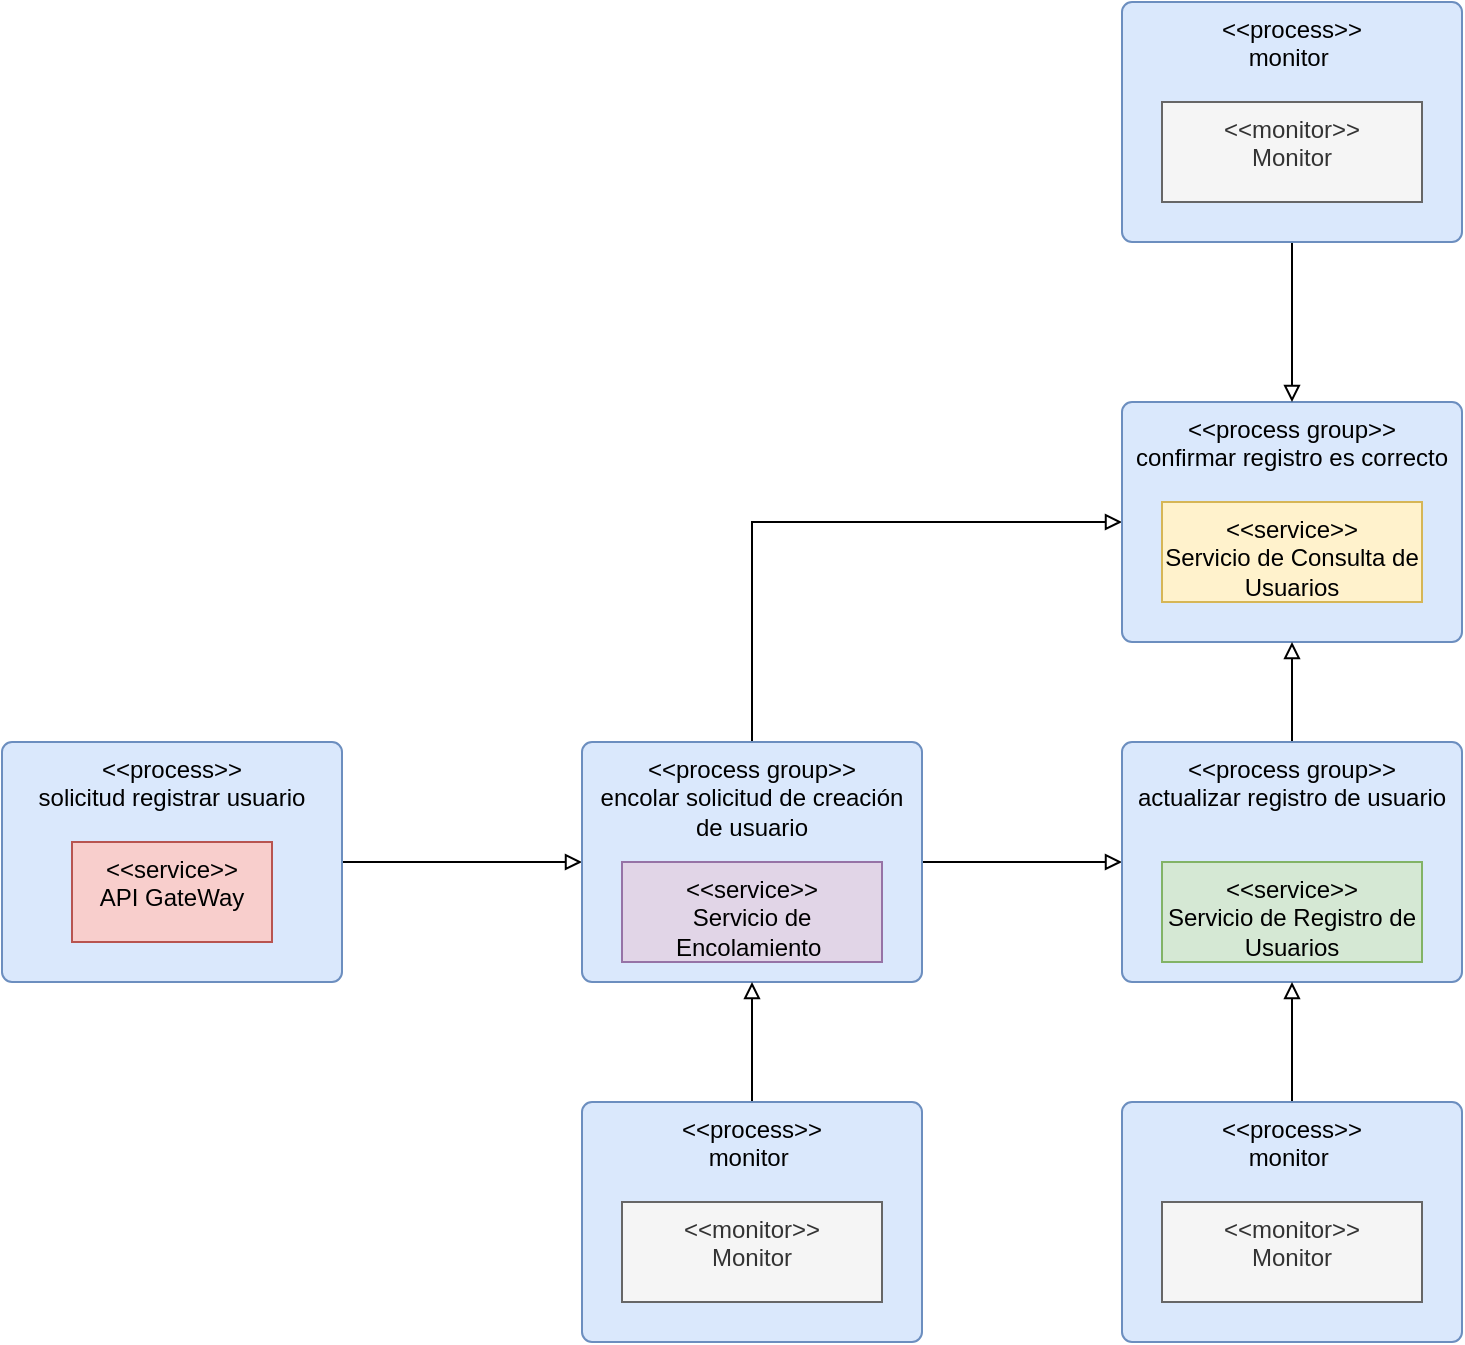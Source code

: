 <mxfile version="23.1.2" type="github" pages="2">
  <diagram name="Page-1" id="3fo4hDpq8MDJEKPzps9l">
    <mxGraphModel dx="1031" dy="769" grid="1" gridSize="10" guides="1" tooltips="1" connect="1" arrows="1" fold="1" page="1" pageScale="1" pageWidth="850" pageHeight="1100" math="0" shadow="0">
      <root>
        <mxCell id="0" />
        <mxCell id="1" parent="0" />
        <mxCell id="6HdUD3fqdedWInNd4ySQ-5" style="edgeStyle=orthogonalEdgeStyle;rounded=0;orthogonalLoop=1;jettySize=auto;html=1;endArrow=block;endFill=0;" parent="1" source="6HdUD3fqdedWInNd4ySQ-2" target="6HdUD3fqdedWInNd4ySQ-6" edge="1">
          <mxGeometry relative="1" as="geometry" />
        </mxCell>
        <mxCell id="6HdUD3fqdedWInNd4ySQ-2" value="&amp;lt;&amp;lt;process&amp;gt;&amp;gt;&lt;br&gt;solicitud registrar usuario" style="html=1;align=center;verticalAlign=top;rounded=1;absoluteArcSize=1;arcSize=10;dashed=0;whiteSpace=wrap;fillColor=#dae8fc;strokeColor=#6c8ebf;" parent="1" vertex="1">
          <mxGeometry x="40" y="470" width="170" height="120" as="geometry" />
        </mxCell>
        <mxCell id="6HdUD3fqdedWInNd4ySQ-1" value="&amp;lt;&amp;lt;service&amp;gt;&amp;gt;&lt;br&gt;API GateWay" style="html=1;dashed=0;whiteSpace=wrap;verticalAlign=top;fillColor=#f8cecc;strokeColor=#b85450;" parent="1" vertex="1">
          <mxGeometry x="75" y="520" width="100" height="50" as="geometry" />
        </mxCell>
        <mxCell id="6HdUD3fqdedWInNd4ySQ-8" style="edgeStyle=orthogonalEdgeStyle;rounded=0;orthogonalLoop=1;jettySize=auto;html=1;endArrow=none;endFill=0;startArrow=block;startFill=0;" parent="1" source="6HdUD3fqdedWInNd4ySQ-3" target="6HdUD3fqdedWInNd4ySQ-6" edge="1">
          <mxGeometry relative="1" as="geometry" />
        </mxCell>
        <mxCell id="6HdUD3fqdedWInNd4ySQ-3" value="&amp;lt;&amp;lt;process group&amp;gt;&amp;gt;&lt;br&gt;confirmar registro es correcto" style="html=1;align=center;verticalAlign=top;rounded=1;absoluteArcSize=1;arcSize=10;dashed=0;whiteSpace=wrap;fillColor=#dae8fc;strokeColor=#6c8ebf;" parent="1" vertex="1">
          <mxGeometry x="600" y="300" width="170" height="120" as="geometry" />
        </mxCell>
        <mxCell id="6HdUD3fqdedWInNd4ySQ-4" value="&amp;lt;&amp;lt;service&amp;gt;&amp;gt;&lt;br&gt;Servicio de Consulta de Usuarios" style="html=1;dashed=0;whiteSpace=wrap;verticalAlign=top;fillColor=#fff2cc;strokeColor=#d6b656;" parent="1" vertex="1">
          <mxGeometry x="620" y="350" width="130" height="50" as="geometry" />
        </mxCell>
        <mxCell id="6HdUD3fqdedWInNd4ySQ-11" style="edgeStyle=orthogonalEdgeStyle;rounded=0;orthogonalLoop=1;jettySize=auto;html=1;endArrow=block;endFill=0;" parent="1" source="6HdUD3fqdedWInNd4ySQ-6" target="6HdUD3fqdedWInNd4ySQ-9" edge="1">
          <mxGeometry relative="1" as="geometry" />
        </mxCell>
        <mxCell id="6HdUD3fqdedWInNd4ySQ-6" value="&amp;lt;&amp;lt;process group&amp;gt;&amp;gt;&lt;br&gt;encolar solicitud de creación de usuario" style="html=1;align=center;verticalAlign=top;rounded=1;absoluteArcSize=1;arcSize=10;dashed=0;whiteSpace=wrap;fillColor=#dae8fc;strokeColor=#6c8ebf;" parent="1" vertex="1">
          <mxGeometry x="330" y="470" width="170" height="120" as="geometry" />
        </mxCell>
        <mxCell id="6HdUD3fqdedWInNd4ySQ-7" value="&amp;lt;&amp;lt;service&amp;gt;&amp;gt;&lt;br&gt;Servicio de Encolamiento&amp;nbsp;" style="html=1;dashed=0;whiteSpace=wrap;verticalAlign=top;fillColor=#e1d5e7;strokeColor=#9673a6;" parent="1" vertex="1">
          <mxGeometry x="350" y="530" width="130" height="50" as="geometry" />
        </mxCell>
        <mxCell id="wB-zsykZJI-uS8p7IDYV-4" style="edgeStyle=orthogonalEdgeStyle;rounded=0;orthogonalLoop=1;jettySize=auto;html=1;endArrow=block;endFill=0;" edge="1" parent="1" source="6HdUD3fqdedWInNd4ySQ-9" target="6HdUD3fqdedWInNd4ySQ-3">
          <mxGeometry relative="1" as="geometry" />
        </mxCell>
        <mxCell id="6HdUD3fqdedWInNd4ySQ-9" value="&amp;lt;&amp;lt;process group&amp;gt;&amp;gt;&lt;br&gt;actualizar registro de usuario" style="html=1;align=center;verticalAlign=top;rounded=1;absoluteArcSize=1;arcSize=10;dashed=0;whiteSpace=wrap;fillColor=#dae8fc;strokeColor=#6c8ebf;" parent="1" vertex="1">
          <mxGeometry x="600" y="470" width="170" height="120" as="geometry" />
        </mxCell>
        <mxCell id="6HdUD3fqdedWInNd4ySQ-10" value="&amp;lt;&amp;lt;service&amp;gt;&amp;gt;&lt;br&gt;Servicio de Registro de Usuarios" style="html=1;dashed=0;whiteSpace=wrap;verticalAlign=top;fillColor=#d5e8d4;strokeColor=#82b366;" parent="1" vertex="1">
          <mxGeometry x="620" y="530" width="130" height="50" as="geometry" />
        </mxCell>
        <mxCell id="wB-zsykZJI-uS8p7IDYV-2" style="edgeStyle=orthogonalEdgeStyle;rounded=0;orthogonalLoop=1;jettySize=auto;html=1;endArrow=block;endFill=0;" edge="1" parent="1" source="6HdUD3fqdedWInNd4ySQ-12" target="6HdUD3fqdedWInNd4ySQ-3">
          <mxGeometry relative="1" as="geometry" />
        </mxCell>
        <mxCell id="6HdUD3fqdedWInNd4ySQ-12" value="&amp;lt;&amp;lt;process&amp;gt;&amp;gt;&lt;br&gt;monitor&amp;nbsp;" style="html=1;align=center;verticalAlign=top;rounded=1;absoluteArcSize=1;arcSize=10;dashed=0;whiteSpace=wrap;fillColor=#dae8fc;strokeColor=#6c8ebf;" parent="1" vertex="1">
          <mxGeometry x="600" y="100" width="170" height="120" as="geometry" />
        </mxCell>
        <mxCell id="6HdUD3fqdedWInNd4ySQ-13" value="&amp;lt;&amp;lt;monitor&amp;gt;&amp;gt;&lt;br&gt;Monitor" style="html=1;dashed=0;whiteSpace=wrap;verticalAlign=top;fillColor=#f5f5f5;strokeColor=#666666;fontColor=#333333;" parent="1" vertex="1">
          <mxGeometry x="620" y="150" width="130" height="50" as="geometry" />
        </mxCell>
        <mxCell id="wB-zsykZJI-uS8p7IDYV-1" style="edgeStyle=orthogonalEdgeStyle;rounded=0;orthogonalLoop=1;jettySize=auto;html=1;endArrow=block;endFill=0;" edge="1" parent="1" source="6HdUD3fqdedWInNd4ySQ-15" target="6HdUD3fqdedWInNd4ySQ-6">
          <mxGeometry relative="1" as="geometry" />
        </mxCell>
        <mxCell id="6HdUD3fqdedWInNd4ySQ-15" value="&amp;lt;&amp;lt;process&amp;gt;&amp;gt;&lt;br&gt;monitor&amp;nbsp;" style="html=1;align=center;verticalAlign=top;rounded=1;absoluteArcSize=1;arcSize=10;dashed=0;whiteSpace=wrap;fillColor=#dae8fc;strokeColor=#6c8ebf;" parent="1" vertex="1">
          <mxGeometry x="330" y="650" width="170" height="120" as="geometry" />
        </mxCell>
        <mxCell id="6HdUD3fqdedWInNd4ySQ-16" value="&amp;lt;&amp;lt;monitor&amp;gt;&amp;gt;&lt;br&gt;Monitor" style="html=1;dashed=0;whiteSpace=wrap;verticalAlign=top;fillColor=#f5f5f5;strokeColor=#666666;fontColor=#333333;" parent="1" vertex="1">
          <mxGeometry x="350" y="700" width="130" height="50" as="geometry" />
        </mxCell>
        <mxCell id="wB-zsykZJI-uS8p7IDYV-3" style="edgeStyle=orthogonalEdgeStyle;rounded=0;orthogonalLoop=1;jettySize=auto;html=1;endArrow=block;endFill=0;" edge="1" parent="1" source="6HdUD3fqdedWInNd4ySQ-18" target="6HdUD3fqdedWInNd4ySQ-9">
          <mxGeometry relative="1" as="geometry" />
        </mxCell>
        <mxCell id="6HdUD3fqdedWInNd4ySQ-18" value="&amp;lt;&amp;lt;process&amp;gt;&amp;gt;&lt;br&gt;monitor&amp;nbsp;" style="html=1;align=center;verticalAlign=top;rounded=1;absoluteArcSize=1;arcSize=10;dashed=0;whiteSpace=wrap;fillColor=#dae8fc;strokeColor=#6c8ebf;" parent="1" vertex="1">
          <mxGeometry x="600" y="650" width="170" height="120" as="geometry" />
        </mxCell>
        <mxCell id="6HdUD3fqdedWInNd4ySQ-19" value="&amp;lt;&amp;lt;monitor&amp;gt;&amp;gt;&lt;br&gt;Monitor" style="html=1;dashed=0;whiteSpace=wrap;verticalAlign=top;fillColor=#f5f5f5;strokeColor=#666666;fontColor=#333333;" parent="1" vertex="1">
          <mxGeometry x="620" y="700" width="130" height="50" as="geometry" />
        </mxCell>
      </root>
    </mxGraphModel>
  </diagram>
  <diagram id="Ig7q-yW3GBxUPDFY3FjS" name="Page-2">
    <mxGraphModel dx="876" dy="654" grid="1" gridSize="10" guides="1" tooltips="1" connect="1" arrows="1" fold="1" page="1" pageScale="1" pageWidth="850" pageHeight="1100" math="0" shadow="0">
      <root>
        <mxCell id="0" />
        <mxCell id="1" parent="0" />
        <mxCell id="t3LLeYlmfAm_-LoEaiyh-1" style="edgeStyle=orthogonalEdgeStyle;rounded=0;orthogonalLoop=1;jettySize=auto;html=1;endArrow=block;endFill=0;" parent="1" source="t3LLeYlmfAm_-LoEaiyh-2" target="t3LLeYlmfAm_-LoEaiyh-5" edge="1">
          <mxGeometry relative="1" as="geometry" />
        </mxCell>
        <mxCell id="t3LLeYlmfAm_-LoEaiyh-2" value="&amp;lt;&amp;lt;process&amp;gt;&amp;gt;&lt;br&gt;solicitud registrar usuario" style="html=1;align=center;verticalAlign=top;rounded=1;absoluteArcSize=1;arcSize=10;dashed=0;whiteSpace=wrap;fillColor=#dae8fc;strokeColor=#6c8ebf;" parent="1" vertex="1">
          <mxGeometry x="40" y="420" width="170" height="120" as="geometry" />
        </mxCell>
        <mxCell id="t3LLeYlmfAm_-LoEaiyh-3" value="&amp;lt;&amp;lt;service&amp;gt;&amp;gt;&lt;br&gt;API GateWay" style="html=1;dashed=0;whiteSpace=wrap;verticalAlign=top;fillColor=#f8cecc;strokeColor=#b85450;" parent="1" vertex="1">
          <mxGeometry x="75" y="470" width="100" height="50" as="geometry" />
        </mxCell>
        <mxCell id="t3LLeYlmfAm_-LoEaiyh-4" style="edgeStyle=orthogonalEdgeStyle;rounded=0;orthogonalLoop=1;jettySize=auto;html=1;endArrow=block;endFill=0;" parent="1" source="t3LLeYlmfAm_-LoEaiyh-5" target="t3LLeYlmfAm_-LoEaiyh-10" edge="1">
          <mxGeometry relative="1" as="geometry">
            <mxPoint x="415" y="470" as="targetPoint" />
          </mxGeometry>
        </mxCell>
        <mxCell id="t3LLeYlmfAm_-LoEaiyh-5" value="&amp;lt;&amp;lt;process group&amp;gt;&amp;gt;&lt;br&gt;confirmar registro es correcto" style="html=1;align=center;verticalAlign=top;rounded=1;absoluteArcSize=1;arcSize=10;dashed=0;whiteSpace=wrap;fillColor=#dae8fc;strokeColor=#6c8ebf;" parent="1" vertex="1">
          <mxGeometry x="330" y="310" width="170" height="120" as="geometry" />
        </mxCell>
        <mxCell id="t3LLeYlmfAm_-LoEaiyh-6" value="&amp;lt;&amp;lt;service&amp;gt;&amp;gt;&lt;br&gt;Servicio de Consulta de Usuarios" style="html=1;dashed=0;whiteSpace=wrap;verticalAlign=top;fillColor=#fff2cc;strokeColor=#d6b656;" parent="1" vertex="1">
          <mxGeometry x="350" y="360" width="130" height="50" as="geometry" />
        </mxCell>
        <mxCell id="t3LLeYlmfAm_-LoEaiyh-10" value="&amp;lt;&amp;lt;process group&amp;gt;&amp;gt;&lt;br&gt;actualizar registro de usuario" style="html=1;align=center;verticalAlign=top;rounded=1;absoluteArcSize=1;arcSize=10;dashed=0;whiteSpace=wrap;fillColor=#dae8fc;strokeColor=#6c8ebf;" parent="1" vertex="1">
          <mxGeometry x="330" y="500" width="170" height="120" as="geometry" />
        </mxCell>
        <mxCell id="t3LLeYlmfAm_-LoEaiyh-11" value="&amp;lt;&amp;lt;service&amp;gt;&amp;gt;&lt;br&gt;Servicio de Registro de Usuarios" style="html=1;dashed=0;whiteSpace=wrap;verticalAlign=top;fillColor=#d5e8d4;strokeColor=#82b366;" parent="1" vertex="1">
          <mxGeometry x="350" y="560" width="130" height="50" as="geometry" />
        </mxCell>
        <mxCell id="t3LLeYlmfAm_-LoEaiyh-12" style="edgeStyle=orthogonalEdgeStyle;rounded=0;orthogonalLoop=1;jettySize=auto;html=1;endArrow=block;endFill=0;" parent="1" source="t3LLeYlmfAm_-LoEaiyh-13" target="t3LLeYlmfAm_-LoEaiyh-5" edge="1">
          <mxGeometry relative="1" as="geometry" />
        </mxCell>
        <mxCell id="t3LLeYlmfAm_-LoEaiyh-13" value="&amp;lt;&amp;lt;process&amp;gt;&amp;gt;&lt;br&gt;monitor&amp;nbsp;" style="html=1;align=center;verticalAlign=top;rounded=1;absoluteArcSize=1;arcSize=10;dashed=0;whiteSpace=wrap;fillColor=#dae8fc;strokeColor=#6c8ebf;" parent="1" vertex="1">
          <mxGeometry x="600" y="310" width="170" height="120" as="geometry" />
        </mxCell>
        <mxCell id="t3LLeYlmfAm_-LoEaiyh-14" value="&amp;lt;&amp;lt;monitor&amp;gt;&amp;gt;&lt;br&gt;Monitor" style="html=1;dashed=0;whiteSpace=wrap;verticalAlign=top;fillColor=#f5f5f5;strokeColor=#666666;fontColor=#333333;" parent="1" vertex="1">
          <mxGeometry x="620" y="360" width="130" height="50" as="geometry" />
        </mxCell>
        <mxCell id="t3LLeYlmfAm_-LoEaiyh-18" style="edgeStyle=orthogonalEdgeStyle;rounded=0;orthogonalLoop=1;jettySize=auto;html=1;endArrow=block;endFill=0;" parent="1" source="t3LLeYlmfAm_-LoEaiyh-19" target="t3LLeYlmfAm_-LoEaiyh-10" edge="1">
          <mxGeometry relative="1" as="geometry" />
        </mxCell>
        <mxCell id="t3LLeYlmfAm_-LoEaiyh-19" value="&amp;lt;&amp;lt;process&amp;gt;&amp;gt;&lt;br&gt;monitor&amp;nbsp;" style="html=1;align=center;verticalAlign=top;rounded=1;absoluteArcSize=1;arcSize=10;dashed=0;whiteSpace=wrap;fillColor=#dae8fc;strokeColor=#6c8ebf;" parent="1" vertex="1">
          <mxGeometry x="600" y="500" width="170" height="120" as="geometry" />
        </mxCell>
        <mxCell id="t3LLeYlmfAm_-LoEaiyh-20" value="&amp;lt;&amp;lt;monitor&amp;gt;&amp;gt;&lt;br&gt;Monitor" style="html=1;dashed=0;whiteSpace=wrap;verticalAlign=top;fillColor=#f5f5f5;strokeColor=#666666;fontColor=#333333;" parent="1" vertex="1">
          <mxGeometry x="620" y="550" width="130" height="50" as="geometry" />
        </mxCell>
      </root>
    </mxGraphModel>
  </diagram>
</mxfile>
